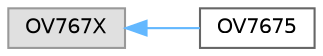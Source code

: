 digraph "Graphical Class Hierarchy"
{
 // LATEX_PDF_SIZE
  bgcolor="transparent";
  edge [fontname=Helvetica,fontsize=10,labelfontname=Helvetica,labelfontsize=10];
  node [fontname=Helvetica,fontsize=10,shape=box,height=0.2,width=0.4];
  rankdir="LR";
  Node0 [id="Node000000",label="OV767X",height=0.2,width=0.4,color="grey60", fillcolor="#E0E0E0", style="filled",tooltip=" "];
  Node0 -> Node1 [id="edge548_Node000000_Node000001",dir="back",color="steelblue1",style="solid",tooltip=" "];
  Node1 [id="Node000001",label="OV7675",height=0.2,width=0.4,color="grey40", fillcolor="white", style="filled",URL="$class_o_v7675.html",tooltip=" "];
}
